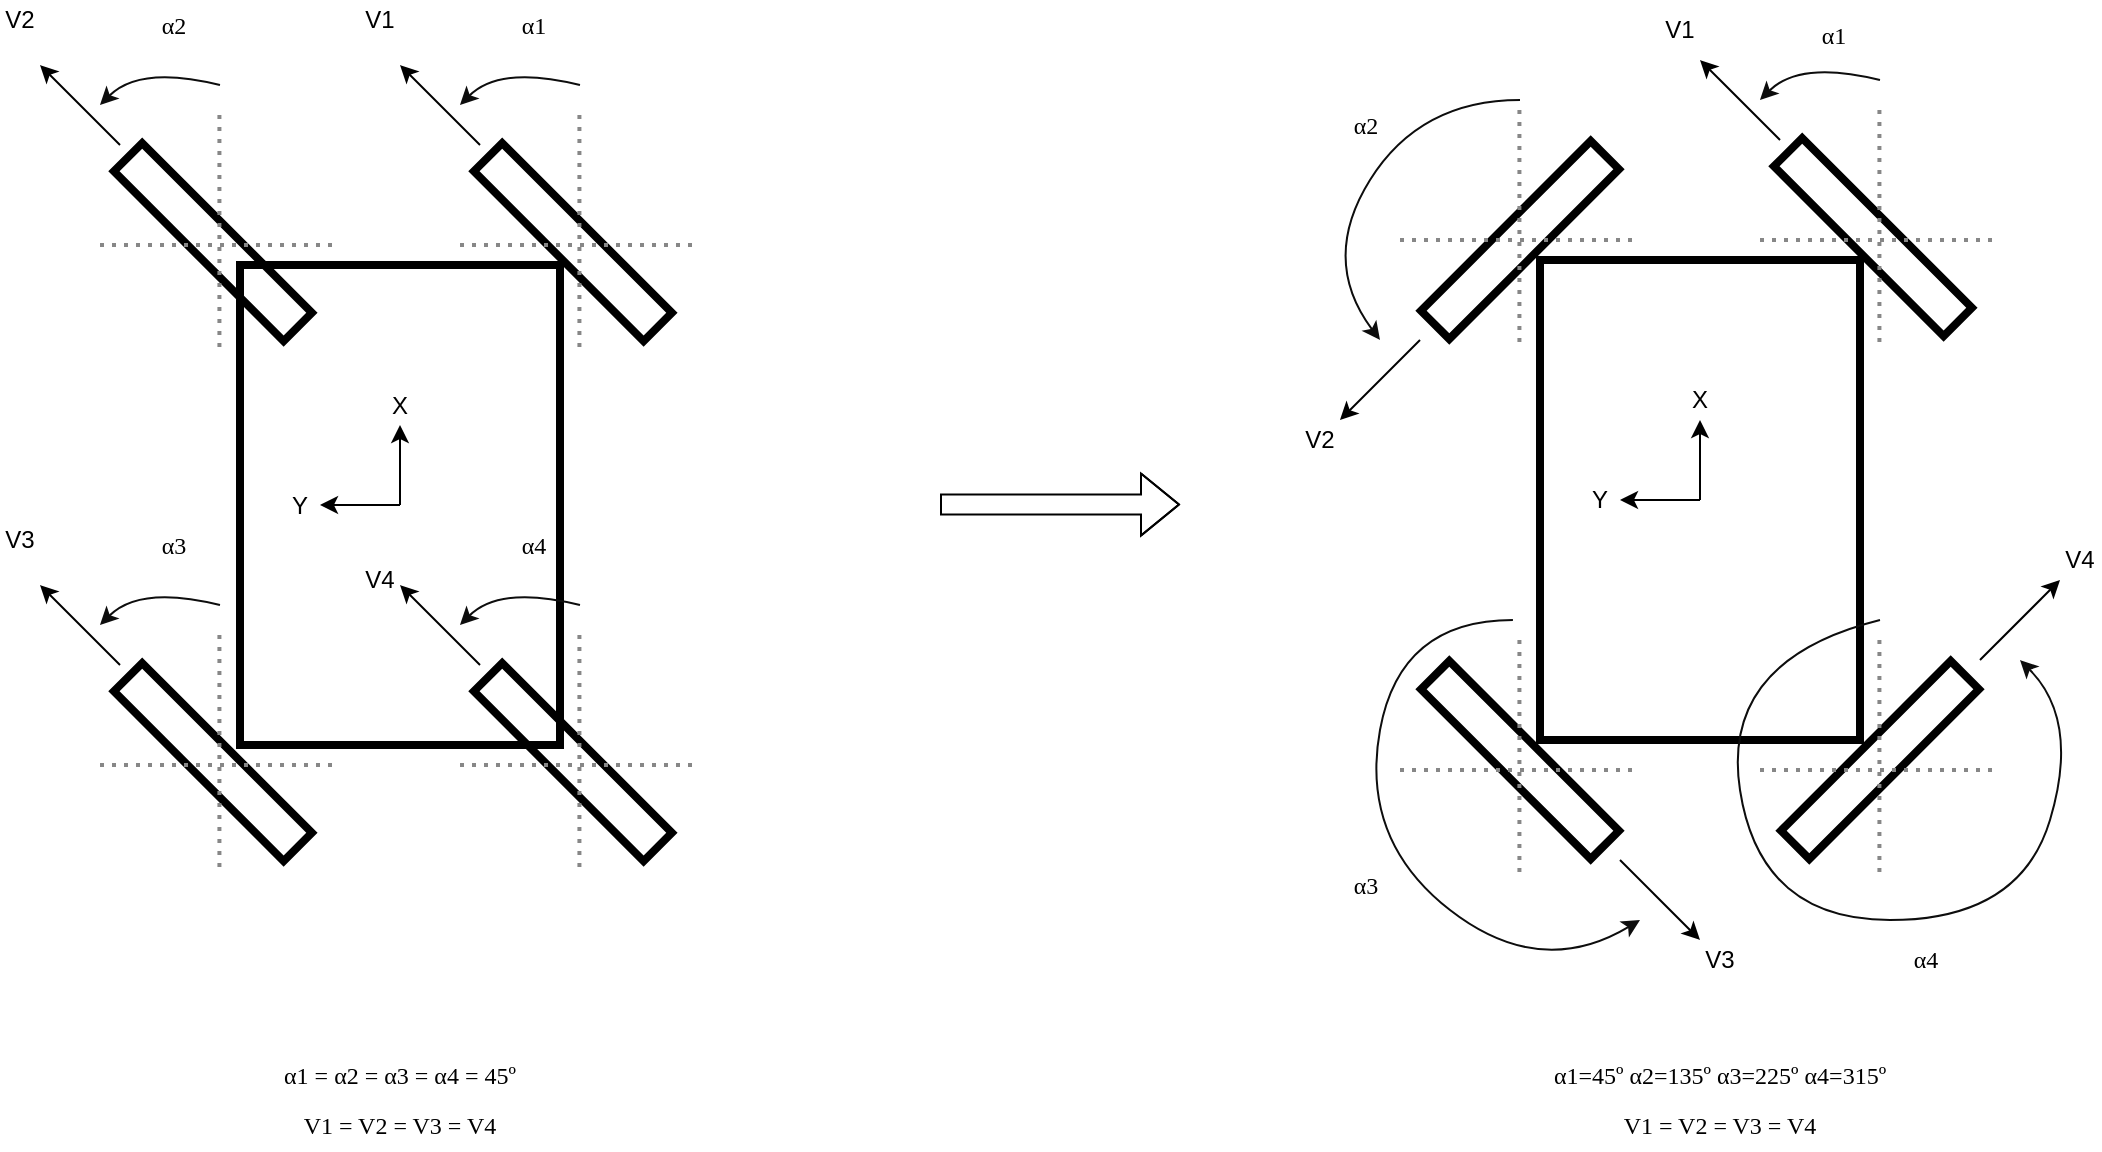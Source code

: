 <mxfile version="20.5.3" type="device"><diagram id="1EIbJEBBjK6h2Yjs2oG1" name="Page-1"><mxGraphModel dx="1422" dy="757" grid="1" gridSize="10" guides="1" tooltips="1" connect="1" arrows="1" fold="1" page="1" pageScale="1" pageWidth="827" pageHeight="1169" math="0" shadow="0"><root><mxCell id="0"/><mxCell id="1" parent="0"/><mxCell id="prs0NZomHauVmGGA1SMI-2" value="" style="rounded=0;whiteSpace=wrap;html=1;strokeWidth=4;fillColor=none;" vertex="1" parent="1"><mxGeometry x="970" y="235" width="160" height="240" as="geometry"/></mxCell><mxCell id="prs0NZomHauVmGGA1SMI-3" value="" style="group" vertex="1" connectable="0" parent="1"><mxGeometry x="990" y="295" width="70" height="70" as="geometry"/></mxCell><mxCell id="prs0NZomHauVmGGA1SMI-5" value="" style="endArrow=classic;html=1;rounded=0;endFill=1;" edge="1" parent="prs0NZomHauVmGGA1SMI-3"><mxGeometry width="50" height="50" relative="1" as="geometry"><mxPoint x="60" y="60" as="sourcePoint"/><mxPoint x="60" y="20" as="targetPoint"/></mxGeometry></mxCell><mxCell id="prs0NZomHauVmGGA1SMI-6" value="" style="endArrow=classic;html=1;rounded=0;startArrow=none;startFill=0;endFill=1;" edge="1" parent="prs0NZomHauVmGGA1SMI-3"><mxGeometry width="50" height="50" relative="1" as="geometry"><mxPoint x="60" y="60" as="sourcePoint"/><mxPoint x="20" y="60" as="targetPoint"/></mxGeometry></mxCell><mxCell id="prs0NZomHauVmGGA1SMI-7" value="X" style="text;html=1;strokeColor=none;fillColor=none;align=center;verticalAlign=middle;whiteSpace=wrap;rounded=0;" vertex="1" parent="prs0NZomHauVmGGA1SMI-3"><mxGeometry x="50" width="20" height="20" as="geometry"/></mxCell><mxCell id="prs0NZomHauVmGGA1SMI-8" value="Y" style="text;html=1;strokeColor=none;fillColor=none;align=center;verticalAlign=middle;whiteSpace=wrap;rounded=0;" vertex="1" parent="prs0NZomHauVmGGA1SMI-3"><mxGeometry y="50" width="20" height="20" as="geometry"/></mxCell><mxCell id="prs0NZomHauVmGGA1SMI-9" value="" style="endArrow=classic;html=1;rounded=0;endFill=1;" edge="1" parent="1"><mxGeometry width="50" height="50" relative="1" as="geometry"><mxPoint x="1090" y="175" as="sourcePoint"/><mxPoint x="1050" y="135" as="targetPoint"/></mxGeometry></mxCell><mxCell id="prs0NZomHauVmGGA1SMI-10" value="" style="rounded=0;whiteSpace=wrap;html=1;strokeWidth=4;fillColor=none;direction=south;rotation=-135;" vertex="1" parent="1"><mxGeometry x="1076.46" y="213.54" width="120" height="20" as="geometry"/></mxCell><mxCell id="prs0NZomHauVmGGA1SMI-11" value="" style="endArrow=none;dashed=1;html=1;strokeWidth=2;rounded=0;dashPattern=1 2;strokeColor=#878787;" edge="1" parent="1"><mxGeometry width="50" height="50" relative="1" as="geometry"><mxPoint x="1139.71" y="160" as="sourcePoint"/><mxPoint x="1139.71" y="280" as="targetPoint"/></mxGeometry></mxCell><mxCell id="prs0NZomHauVmGGA1SMI-12" value="" style="endArrow=none;dashed=1;html=1;strokeWidth=2;rounded=0;dashPattern=1 2;strokeColor=#878787;" edge="1" parent="1"><mxGeometry width="50" height="50" relative="1" as="geometry"><mxPoint x="1080" y="225" as="sourcePoint"/><mxPoint x="1200" y="225" as="targetPoint"/></mxGeometry></mxCell><mxCell id="prs0NZomHauVmGGA1SMI-13" value="" style="curved=1;endArrow=classic;html=1;rounded=0;strokeColor=#0D0D0D;strokeWidth=1;" edge="1" parent="1"><mxGeometry width="50" height="50" relative="1" as="geometry"><mxPoint x="1140" y="145" as="sourcePoint"/><mxPoint x="1080" y="155" as="targetPoint"/><Array as="points"><mxPoint x="1100" y="135"/></Array></mxGeometry></mxCell><mxCell id="prs0NZomHauVmGGA1SMI-14" value="" style="rounded=0;whiteSpace=wrap;html=1;strokeWidth=4;fillColor=none;direction=south;rotation=-225;" vertex="1" parent="1"><mxGeometry x="900" y="215" width="120" height="20" as="geometry"/></mxCell><mxCell id="prs0NZomHauVmGGA1SMI-15" value="" style="rounded=0;whiteSpace=wrap;html=1;strokeWidth=4;fillColor=none;direction=south;rotation=-225;" vertex="1" parent="1"><mxGeometry x="1080" y="475" width="120" height="20" as="geometry"/></mxCell><mxCell id="prs0NZomHauVmGGA1SMI-16" value="" style="rounded=0;whiteSpace=wrap;html=1;strokeWidth=4;fillColor=none;direction=south;rotation=-135;" vertex="1" parent="1"><mxGeometry x="900" y="475" width="120" height="20" as="geometry"/></mxCell><mxCell id="prs0NZomHauVmGGA1SMI-17" value="" style="endArrow=classic;html=1;rounded=0;endFill=1;" edge="1" parent="1"><mxGeometry width="50" height="50" relative="1" as="geometry"><mxPoint x="1190" y="435" as="sourcePoint"/><mxPoint x="1230" y="395" as="targetPoint"/></mxGeometry></mxCell><mxCell id="prs0NZomHauVmGGA1SMI-18" value="V4" style="text;html=1;strokeColor=none;fillColor=none;align=center;verticalAlign=middle;whiteSpace=wrap;rounded=0;" vertex="1" parent="1"><mxGeometry x="1230" y="375" width="20" height="20" as="geometry"/></mxCell><mxCell id="prs0NZomHauVmGGA1SMI-19" value="" style="endArrow=classic;html=1;rounded=0;endFill=1;" edge="1" parent="1"><mxGeometry width="50" height="50" relative="1" as="geometry"><mxPoint x="1010" y="535" as="sourcePoint"/><mxPoint x="1050" y="575" as="targetPoint"/></mxGeometry></mxCell><mxCell id="prs0NZomHauVmGGA1SMI-20" value="V3" style="text;html=1;strokeColor=none;fillColor=none;align=center;verticalAlign=middle;whiteSpace=wrap;rounded=0;" vertex="1" parent="1"><mxGeometry x="1050" y="575" width="20" height="20" as="geometry"/></mxCell><mxCell id="prs0NZomHauVmGGA1SMI-21" value="" style="endArrow=classic;html=1;rounded=0;endFill=1;" edge="1" parent="1"><mxGeometry width="50" height="50" relative="1" as="geometry"><mxPoint x="910" y="275" as="sourcePoint"/><mxPoint x="870" y="315" as="targetPoint"/></mxGeometry></mxCell><mxCell id="prs0NZomHauVmGGA1SMI-22" value="V2" style="text;html=1;strokeColor=none;fillColor=none;align=center;verticalAlign=middle;whiteSpace=wrap;rounded=0;" vertex="1" parent="1"><mxGeometry x="850" y="315" width="20" height="20" as="geometry"/></mxCell><mxCell id="prs0NZomHauVmGGA1SMI-23" value="" style="endArrow=none;dashed=1;html=1;strokeWidth=2;rounded=0;dashPattern=1 2;strokeColor=#878787;" edge="1" parent="1"><mxGeometry width="50" height="50" relative="1" as="geometry"><mxPoint x="959.71" y="425.0" as="sourcePoint"/><mxPoint x="959.71" y="545" as="targetPoint"/></mxGeometry></mxCell><mxCell id="prs0NZomHauVmGGA1SMI-24" value="" style="endArrow=none;dashed=1;html=1;strokeWidth=2;rounded=0;dashPattern=1 2;strokeColor=#878787;" edge="1" parent="1"><mxGeometry width="50" height="50" relative="1" as="geometry"><mxPoint x="900.0" y="490.0" as="sourcePoint"/><mxPoint x="1020.0" y="490.0" as="targetPoint"/></mxGeometry></mxCell><mxCell id="prs0NZomHauVmGGA1SMI-25" value="" style="endArrow=none;dashed=1;html=1;strokeWidth=2;rounded=0;dashPattern=1 2;strokeColor=#878787;" edge="1" parent="1"><mxGeometry width="50" height="50" relative="1" as="geometry"><mxPoint x="959.71" y="160.0" as="sourcePoint"/><mxPoint x="959.71" y="280" as="targetPoint"/></mxGeometry></mxCell><mxCell id="prs0NZomHauVmGGA1SMI-26" value="" style="endArrow=none;dashed=1;html=1;strokeWidth=2;rounded=0;dashPattern=1 2;strokeColor=#878787;" edge="1" parent="1"><mxGeometry width="50" height="50" relative="1" as="geometry"><mxPoint x="900.0" y="225" as="sourcePoint"/><mxPoint x="1020.0" y="225" as="targetPoint"/></mxGeometry></mxCell><mxCell id="prs0NZomHauVmGGA1SMI-27" value="" style="endArrow=none;dashed=1;html=1;strokeWidth=2;rounded=0;dashPattern=1 2;strokeColor=#878787;" edge="1" parent="1"><mxGeometry width="50" height="50" relative="1" as="geometry"><mxPoint x="1139.71" y="425.0" as="sourcePoint"/><mxPoint x="1139.71" y="545" as="targetPoint"/></mxGeometry></mxCell><mxCell id="prs0NZomHauVmGGA1SMI-28" value="" style="endArrow=none;dashed=1;html=1;strokeWidth=2;rounded=0;dashPattern=1 2;strokeColor=#878787;" edge="1" parent="1"><mxGeometry width="50" height="50" relative="1" as="geometry"><mxPoint x="1080.0" y="490.0" as="sourcePoint"/><mxPoint x="1200.0" y="490.0" as="targetPoint"/><Array as="points"><mxPoint x="1140" y="490"/></Array></mxGeometry></mxCell><mxCell id="prs0NZomHauVmGGA1SMI-29" value="" style="curved=1;endArrow=classic;html=1;rounded=0;strokeColor=#0D0D0D;strokeWidth=1;" edge="1" parent="1"><mxGeometry width="50" height="50" relative="1" as="geometry"><mxPoint x="960" y="155" as="sourcePoint"/><mxPoint x="890" y="275" as="targetPoint"/><Array as="points"><mxPoint x="910" y="155"/><mxPoint x="860" y="235"/></Array></mxGeometry></mxCell><mxCell id="prs0NZomHauVmGGA1SMI-30" value="α2" style="text;html=1;strokeColor=none;fillColor=none;align=center;verticalAlign=middle;whiteSpace=wrap;rounded=0;fontFamily=Lucida Console;" vertex="1" parent="1"><mxGeometry x="870" y="155" width="26.46" height="25" as="geometry"/></mxCell><mxCell id="prs0NZomHauVmGGA1SMI-31" value="" style="curved=1;endArrow=classic;html=1;rounded=0;strokeColor=#0D0D0D;strokeWidth=1;" edge="1" parent="1"><mxGeometry width="50" height="50" relative="1" as="geometry"><mxPoint x="956.46" y="415" as="sourcePoint"/><mxPoint x="1020" y="565" as="targetPoint"/><Array as="points"><mxPoint x="900" y="415"/><mxPoint x="880" y="525"/><mxPoint x="970" y="595"/></Array></mxGeometry></mxCell><mxCell id="prs0NZomHauVmGGA1SMI-32" value="α3" style="text;html=1;strokeColor=none;fillColor=none;align=center;verticalAlign=middle;whiteSpace=wrap;rounded=0;fontFamily=Lucida Console;" vertex="1" parent="1"><mxGeometry x="870" y="535" width="26.46" height="25" as="geometry"/></mxCell><mxCell id="prs0NZomHauVmGGA1SMI-33" value="" style="curved=1;endArrow=classic;html=1;rounded=0;strokeColor=#0D0D0D;strokeWidth=1;" edge="1" parent="1"><mxGeometry width="50" height="50" relative="1" as="geometry"><mxPoint x="1140" y="415" as="sourcePoint"/><mxPoint x="1210" y="435" as="targetPoint"/><Array as="points"><mxPoint x="1060" y="435"/><mxPoint x="1080" y="565"/><mxPoint x="1210" y="565"/><mxPoint x="1240" y="465"/></Array></mxGeometry></mxCell><mxCell id="prs0NZomHauVmGGA1SMI-34" value="α4" style="text;html=1;strokeColor=none;fillColor=none;align=center;verticalAlign=middle;whiteSpace=wrap;rounded=0;fontFamily=Lucida Console;" vertex="1" parent="1"><mxGeometry x="1150" y="572.5" width="26.46" height="25" as="geometry"/></mxCell><mxCell id="prs0NZomHauVmGGA1SMI-36" value="" style="rounded=0;whiteSpace=wrap;html=1;strokeWidth=4;fillColor=none;" vertex="1" parent="1"><mxGeometry x="320" y="237.5" width="160" height="240" as="geometry"/></mxCell><mxCell id="prs0NZomHauVmGGA1SMI-37" value="" style="group" vertex="1" connectable="0" parent="1"><mxGeometry x="340" y="297.5" width="70" height="70" as="geometry"/></mxCell><mxCell id="prs0NZomHauVmGGA1SMI-39" value="" style="endArrow=classic;html=1;rounded=0;endFill=1;" edge="1" parent="prs0NZomHauVmGGA1SMI-37"><mxGeometry width="50" height="50" relative="1" as="geometry"><mxPoint x="60" y="60" as="sourcePoint"/><mxPoint x="60" y="20" as="targetPoint"/></mxGeometry></mxCell><mxCell id="prs0NZomHauVmGGA1SMI-40" value="" style="endArrow=classic;html=1;rounded=0;startArrow=none;startFill=0;endFill=1;" edge="1" parent="prs0NZomHauVmGGA1SMI-37"><mxGeometry width="50" height="50" relative="1" as="geometry"><mxPoint x="60" y="60" as="sourcePoint"/><mxPoint x="20" y="60" as="targetPoint"/></mxGeometry></mxCell><mxCell id="prs0NZomHauVmGGA1SMI-41" value="X" style="text;html=1;strokeColor=none;fillColor=none;align=center;verticalAlign=middle;whiteSpace=wrap;rounded=0;" vertex="1" parent="prs0NZomHauVmGGA1SMI-37"><mxGeometry x="50" width="20" height="20" as="geometry"/></mxCell><mxCell id="prs0NZomHauVmGGA1SMI-42" value="Y" style="text;html=1;strokeColor=none;fillColor=none;align=center;verticalAlign=middle;whiteSpace=wrap;rounded=0;" vertex="1" parent="prs0NZomHauVmGGA1SMI-37"><mxGeometry y="50" width="20" height="20" as="geometry"/></mxCell><mxCell id="prs0NZomHauVmGGA1SMI-43" value="" style="endArrow=classic;html=1;rounded=0;endFill=1;" edge="1" parent="1"><mxGeometry width="50" height="50" relative="1" as="geometry"><mxPoint x="440" y="177.5" as="sourcePoint"/><mxPoint x="400" y="137.5" as="targetPoint"/></mxGeometry></mxCell><mxCell id="prs0NZomHauVmGGA1SMI-44" value="" style="rounded=0;whiteSpace=wrap;html=1;strokeWidth=4;fillColor=none;direction=south;rotation=-135;" vertex="1" parent="1"><mxGeometry x="426.46" y="216.04" width="120" height="20" as="geometry"/></mxCell><mxCell id="prs0NZomHauVmGGA1SMI-45" value="" style="endArrow=none;dashed=1;html=1;strokeWidth=2;rounded=0;dashPattern=1 2;strokeColor=#878787;" edge="1" parent="1"><mxGeometry width="50" height="50" relative="1" as="geometry"><mxPoint x="489.71" y="162.5" as="sourcePoint"/><mxPoint x="489.71" y="282.5" as="targetPoint"/></mxGeometry></mxCell><mxCell id="prs0NZomHauVmGGA1SMI-46" value="" style="endArrow=none;dashed=1;html=1;strokeWidth=2;rounded=0;dashPattern=1 2;strokeColor=#878787;" edge="1" parent="1"><mxGeometry width="50" height="50" relative="1" as="geometry"><mxPoint x="430" y="227.5" as="sourcePoint"/><mxPoint x="550" y="227.5" as="targetPoint"/></mxGeometry></mxCell><mxCell id="prs0NZomHauVmGGA1SMI-47" value="" style="curved=1;endArrow=classic;html=1;rounded=0;strokeColor=#0D0D0D;strokeWidth=1;" edge="1" parent="1"><mxGeometry width="50" height="50" relative="1" as="geometry"><mxPoint x="490" y="147.5" as="sourcePoint"/><mxPoint x="430" y="157.5" as="targetPoint"/><Array as="points"><mxPoint x="450" y="137.5"/></Array></mxGeometry></mxCell><mxCell id="prs0NZomHauVmGGA1SMI-69" value="" style="shape=flexArrow;endArrow=classic;html=1;rounded=0;" edge="1" parent="1"><mxGeometry width="50" height="50" relative="1" as="geometry"><mxPoint x="670" y="357.26" as="sourcePoint"/><mxPoint x="790" y="357.26" as="targetPoint"/><Array as="points"><mxPoint x="760" y="357.26"/></Array></mxGeometry></mxCell><mxCell id="prs0NZomHauVmGGA1SMI-70" value="α1" style="text;html=1;strokeColor=none;fillColor=none;align=center;verticalAlign=middle;whiteSpace=wrap;rounded=0;fontFamily=Lucida Console;" vertex="1" parent="1"><mxGeometry x="1103.54" y="110" width="26.46" height="25" as="geometry"/></mxCell><mxCell id="prs0NZomHauVmGGA1SMI-71" value="V1" style="text;html=1;strokeColor=none;fillColor=none;align=center;verticalAlign=middle;whiteSpace=wrap;rounded=0;" vertex="1" parent="1"><mxGeometry x="1030" y="110" width="20" height="20" as="geometry"/></mxCell><mxCell id="prs0NZomHauVmGGA1SMI-72" value="α1" style="text;html=1;strokeColor=none;fillColor=none;align=center;verticalAlign=middle;whiteSpace=wrap;rounded=0;fontFamily=Lucida Console;" vertex="1" parent="1"><mxGeometry x="453.54" y="105" width="26.46" height="25" as="geometry"/></mxCell><mxCell id="prs0NZomHauVmGGA1SMI-73" value="V1" style="text;html=1;strokeColor=none;fillColor=none;align=center;verticalAlign=middle;whiteSpace=wrap;rounded=0;" vertex="1" parent="1"><mxGeometry x="380" y="105" width="20" height="20" as="geometry"/></mxCell><mxCell id="prs0NZomHauVmGGA1SMI-74" value="" style="endArrow=classic;html=1;rounded=0;endFill=1;" edge="1" parent="1"><mxGeometry width="50" height="50" relative="1" as="geometry"><mxPoint x="260" y="177.5" as="sourcePoint"/><mxPoint x="220" y="137.5" as="targetPoint"/></mxGeometry></mxCell><mxCell id="prs0NZomHauVmGGA1SMI-75" value="" style="rounded=0;whiteSpace=wrap;html=1;strokeWidth=4;fillColor=none;direction=south;rotation=-135;" vertex="1" parent="1"><mxGeometry x="246.46" y="216.04" width="120" height="20" as="geometry"/></mxCell><mxCell id="prs0NZomHauVmGGA1SMI-76" value="" style="endArrow=none;dashed=1;html=1;strokeWidth=2;rounded=0;dashPattern=1 2;strokeColor=#878787;" edge="1" parent="1"><mxGeometry width="50" height="50" relative="1" as="geometry"><mxPoint x="309.71" y="162.5" as="sourcePoint"/><mxPoint x="309.71" y="282.5" as="targetPoint"/></mxGeometry></mxCell><mxCell id="prs0NZomHauVmGGA1SMI-77" value="" style="endArrow=none;dashed=1;html=1;strokeWidth=2;rounded=0;dashPattern=1 2;strokeColor=#878787;" edge="1" parent="1"><mxGeometry width="50" height="50" relative="1" as="geometry"><mxPoint x="250" y="227.5" as="sourcePoint"/><mxPoint x="370" y="227.5" as="targetPoint"/></mxGeometry></mxCell><mxCell id="prs0NZomHauVmGGA1SMI-78" value="" style="curved=1;endArrow=classic;html=1;rounded=0;strokeColor=#0D0D0D;strokeWidth=1;" edge="1" parent="1"><mxGeometry width="50" height="50" relative="1" as="geometry"><mxPoint x="310" y="147.5" as="sourcePoint"/><mxPoint x="250" y="157.5" as="targetPoint"/><Array as="points"><mxPoint x="270" y="137.5"/></Array></mxGeometry></mxCell><mxCell id="prs0NZomHauVmGGA1SMI-79" value="α2" style="text;html=1;strokeColor=none;fillColor=none;align=center;verticalAlign=middle;whiteSpace=wrap;rounded=0;fontFamily=Lucida Console;" vertex="1" parent="1"><mxGeometry x="273.54" y="105" width="26.46" height="25" as="geometry"/></mxCell><mxCell id="prs0NZomHauVmGGA1SMI-80" value="V2" style="text;html=1;strokeColor=none;fillColor=none;align=center;verticalAlign=middle;whiteSpace=wrap;rounded=0;" vertex="1" parent="1"><mxGeometry x="200" y="105" width="20" height="20" as="geometry"/></mxCell><mxCell id="prs0NZomHauVmGGA1SMI-81" value="" style="endArrow=classic;html=1;rounded=0;endFill=1;" edge="1" parent="1"><mxGeometry width="50" height="50" relative="1" as="geometry"><mxPoint x="440" y="437.5" as="sourcePoint"/><mxPoint x="400" y="397.5" as="targetPoint"/></mxGeometry></mxCell><mxCell id="prs0NZomHauVmGGA1SMI-82" value="" style="rounded=0;whiteSpace=wrap;html=1;strokeWidth=4;fillColor=none;direction=south;rotation=-135;" vertex="1" parent="1"><mxGeometry x="426.46" y="476.04" width="120" height="20" as="geometry"/></mxCell><mxCell id="prs0NZomHauVmGGA1SMI-83" value="" style="endArrow=none;dashed=1;html=1;strokeWidth=2;rounded=0;dashPattern=1 2;strokeColor=#878787;" edge="1" parent="1"><mxGeometry width="50" height="50" relative="1" as="geometry"><mxPoint x="489.71" y="422.5" as="sourcePoint"/><mxPoint x="489.71" y="542.5" as="targetPoint"/></mxGeometry></mxCell><mxCell id="prs0NZomHauVmGGA1SMI-84" value="" style="endArrow=none;dashed=1;html=1;strokeWidth=2;rounded=0;dashPattern=1 2;strokeColor=#878787;" edge="1" parent="1"><mxGeometry width="50" height="50" relative="1" as="geometry"><mxPoint x="430" y="487.5" as="sourcePoint"/><mxPoint x="550" y="487.5" as="targetPoint"/></mxGeometry></mxCell><mxCell id="prs0NZomHauVmGGA1SMI-85" value="" style="curved=1;endArrow=classic;html=1;rounded=0;strokeColor=#0D0D0D;strokeWidth=1;" edge="1" parent="1"><mxGeometry width="50" height="50" relative="1" as="geometry"><mxPoint x="490" y="407.5" as="sourcePoint"/><mxPoint x="430" y="417.5" as="targetPoint"/><Array as="points"><mxPoint x="450" y="397.5"/></Array></mxGeometry></mxCell><mxCell id="prs0NZomHauVmGGA1SMI-86" value="α4" style="text;html=1;strokeColor=none;fillColor=none;align=center;verticalAlign=middle;whiteSpace=wrap;rounded=0;fontFamily=Lucida Console;" vertex="1" parent="1"><mxGeometry x="453.54" y="365" width="26.46" height="25" as="geometry"/></mxCell><mxCell id="prs0NZomHauVmGGA1SMI-87" value="V4" style="text;html=1;strokeColor=none;fillColor=none;align=center;verticalAlign=middle;whiteSpace=wrap;rounded=0;" vertex="1" parent="1"><mxGeometry x="380" y="385" width="20" height="20" as="geometry"/></mxCell><mxCell id="prs0NZomHauVmGGA1SMI-88" value="" style="endArrow=classic;html=1;rounded=0;endFill=1;" edge="1" parent="1"><mxGeometry width="50" height="50" relative="1" as="geometry"><mxPoint x="260" y="437.5" as="sourcePoint"/><mxPoint x="220" y="397.5" as="targetPoint"/></mxGeometry></mxCell><mxCell id="prs0NZomHauVmGGA1SMI-89" value="" style="rounded=0;whiteSpace=wrap;html=1;strokeWidth=4;fillColor=none;direction=south;rotation=-135;" vertex="1" parent="1"><mxGeometry x="246.46" y="476.04" width="120" height="20" as="geometry"/></mxCell><mxCell id="prs0NZomHauVmGGA1SMI-90" value="" style="endArrow=none;dashed=1;html=1;strokeWidth=2;rounded=0;dashPattern=1 2;strokeColor=#878787;" edge="1" parent="1"><mxGeometry width="50" height="50" relative="1" as="geometry"><mxPoint x="309.71" y="422.5" as="sourcePoint"/><mxPoint x="309.71" y="542.5" as="targetPoint"/></mxGeometry></mxCell><mxCell id="prs0NZomHauVmGGA1SMI-91" value="" style="endArrow=none;dashed=1;html=1;strokeWidth=2;rounded=0;dashPattern=1 2;strokeColor=#878787;" edge="1" parent="1"><mxGeometry width="50" height="50" relative="1" as="geometry"><mxPoint x="250" y="487.5" as="sourcePoint"/><mxPoint x="370" y="487.5" as="targetPoint"/></mxGeometry></mxCell><mxCell id="prs0NZomHauVmGGA1SMI-92" value="" style="curved=1;endArrow=classic;html=1;rounded=0;strokeColor=#0D0D0D;strokeWidth=1;" edge="1" parent="1"><mxGeometry width="50" height="50" relative="1" as="geometry"><mxPoint x="310" y="407.5" as="sourcePoint"/><mxPoint x="250" y="417.5" as="targetPoint"/><Array as="points"><mxPoint x="270" y="397.5"/></Array></mxGeometry></mxCell><mxCell id="prs0NZomHauVmGGA1SMI-93" value="α3" style="text;html=1;strokeColor=none;fillColor=none;align=center;verticalAlign=middle;whiteSpace=wrap;rounded=0;fontFamily=Lucida Console;" vertex="1" parent="1"><mxGeometry x="273.54" y="365" width="26.46" height="25" as="geometry"/></mxCell><mxCell id="prs0NZomHauVmGGA1SMI-94" value="V3" style="text;html=1;strokeColor=none;fillColor=none;align=center;verticalAlign=middle;whiteSpace=wrap;rounded=0;" vertex="1" parent="1"><mxGeometry x="200" y="365" width="20" height="20" as="geometry"/></mxCell><mxCell id="prs0NZomHauVmGGA1SMI-95" value="α1 = α2 = α3 = α4 = 45º" style="text;html=1;strokeColor=none;fillColor=none;align=center;verticalAlign=middle;whiteSpace=wrap;rounded=0;fontFamily=Lucida Console;" vertex="1" parent="1"><mxGeometry x="280" y="630" width="240" height="25" as="geometry"/></mxCell><mxCell id="prs0NZomHauVmGGA1SMI-96" value="V1 = V2 = V3 = V4" style="text;html=1;strokeColor=none;fillColor=none;align=center;verticalAlign=middle;whiteSpace=wrap;rounded=0;fontFamily=Lucida Console;" vertex="1" parent="1"><mxGeometry x="280" y="655" width="240" height="25" as="geometry"/></mxCell><mxCell id="prs0NZomHauVmGGA1SMI-97" value="α1=45º α2=135º α3=225º α4=315º" style="text;html=1;strokeColor=none;fillColor=none;align=center;verticalAlign=middle;whiteSpace=wrap;rounded=0;fontFamily=Lucida Console;" vertex="1" parent="1"><mxGeometry x="940" y="630" width="240" height="25" as="geometry"/></mxCell><mxCell id="prs0NZomHauVmGGA1SMI-98" value="V1 = V2 = V3 = V4" style="text;html=1;strokeColor=none;fillColor=none;align=center;verticalAlign=middle;whiteSpace=wrap;rounded=0;fontFamily=Lucida Console;" vertex="1" parent="1"><mxGeometry x="940" y="655" width="240" height="25" as="geometry"/></mxCell></root></mxGraphModel></diagram></mxfile>
